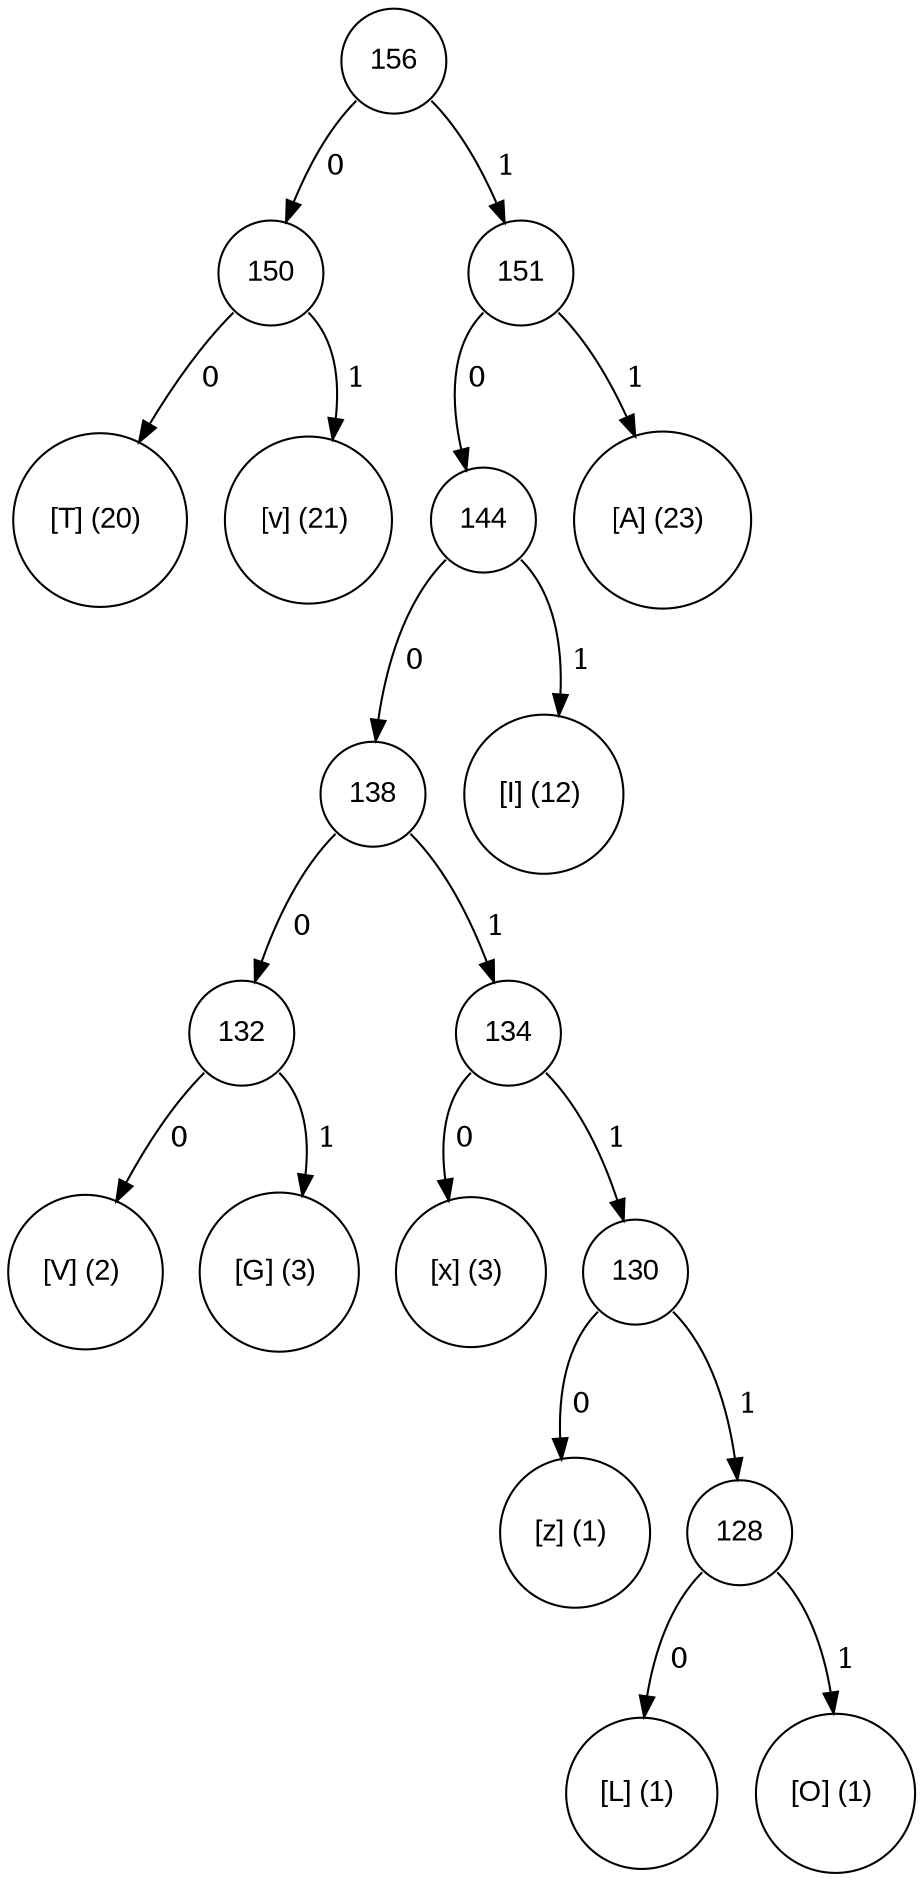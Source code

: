 digraph tree {
	node [fontname="Arial", shape="circle", width=0.5]; 

156:sw -> 150 [label = " 0"]; 
150 [label = "150"]; 
150:sw -> 84 [label = " 0"]; 
84 [label = "[T] (20) "]; 
150:se -> 118 [label = " 1"]; 
118 [label = "[v] (21) "]; 
156:se -> 151 [label = " 1"]; 
151 [label = "151"]; 
151:se -> 65 [label = " 1"]; 
65 [label = "[A] (23) "]; 
151:sw -> 144 [label = " 0"]; 
144 [label = "144"]; 
144:se -> 73 [label = " 1"]; 
73 [label = "[I] (12) "]; 
144:sw -> 138 [label = " 0"]; 
138 [label = "138"]; 
138:sw -> 132 [label = " 0"]; 
132 [label = "132"]; 
132:se -> 71 [label = " 1"]; 
71 [label = "[G] (3) "]; 
132:sw -> 86 [label = " 0"]; 
86 [label = "[V] (2) "]; 
138:se -> 134 [label = " 1"]; 
134 [label = "134"]; 
134:sw -> 120 [label = " 0"]; 
120 [label = "[x] (3) "]; 
134:se -> 130 [label = " 1"]; 
130 [label = "130"]; 
130:sw -> 122 [label = " 0"]; 
122 [label = "[z] (1) "]; 
130:se -> 128 [label = " 1"]; 
128 [label = "128"]; 
128:sw -> 76 [label = " 0"]; 
76 [label = "[L] (1) "]; 
128:se -> 79 [label = " 1"]; 
79 [label = "[O] (1) "]; 
}

